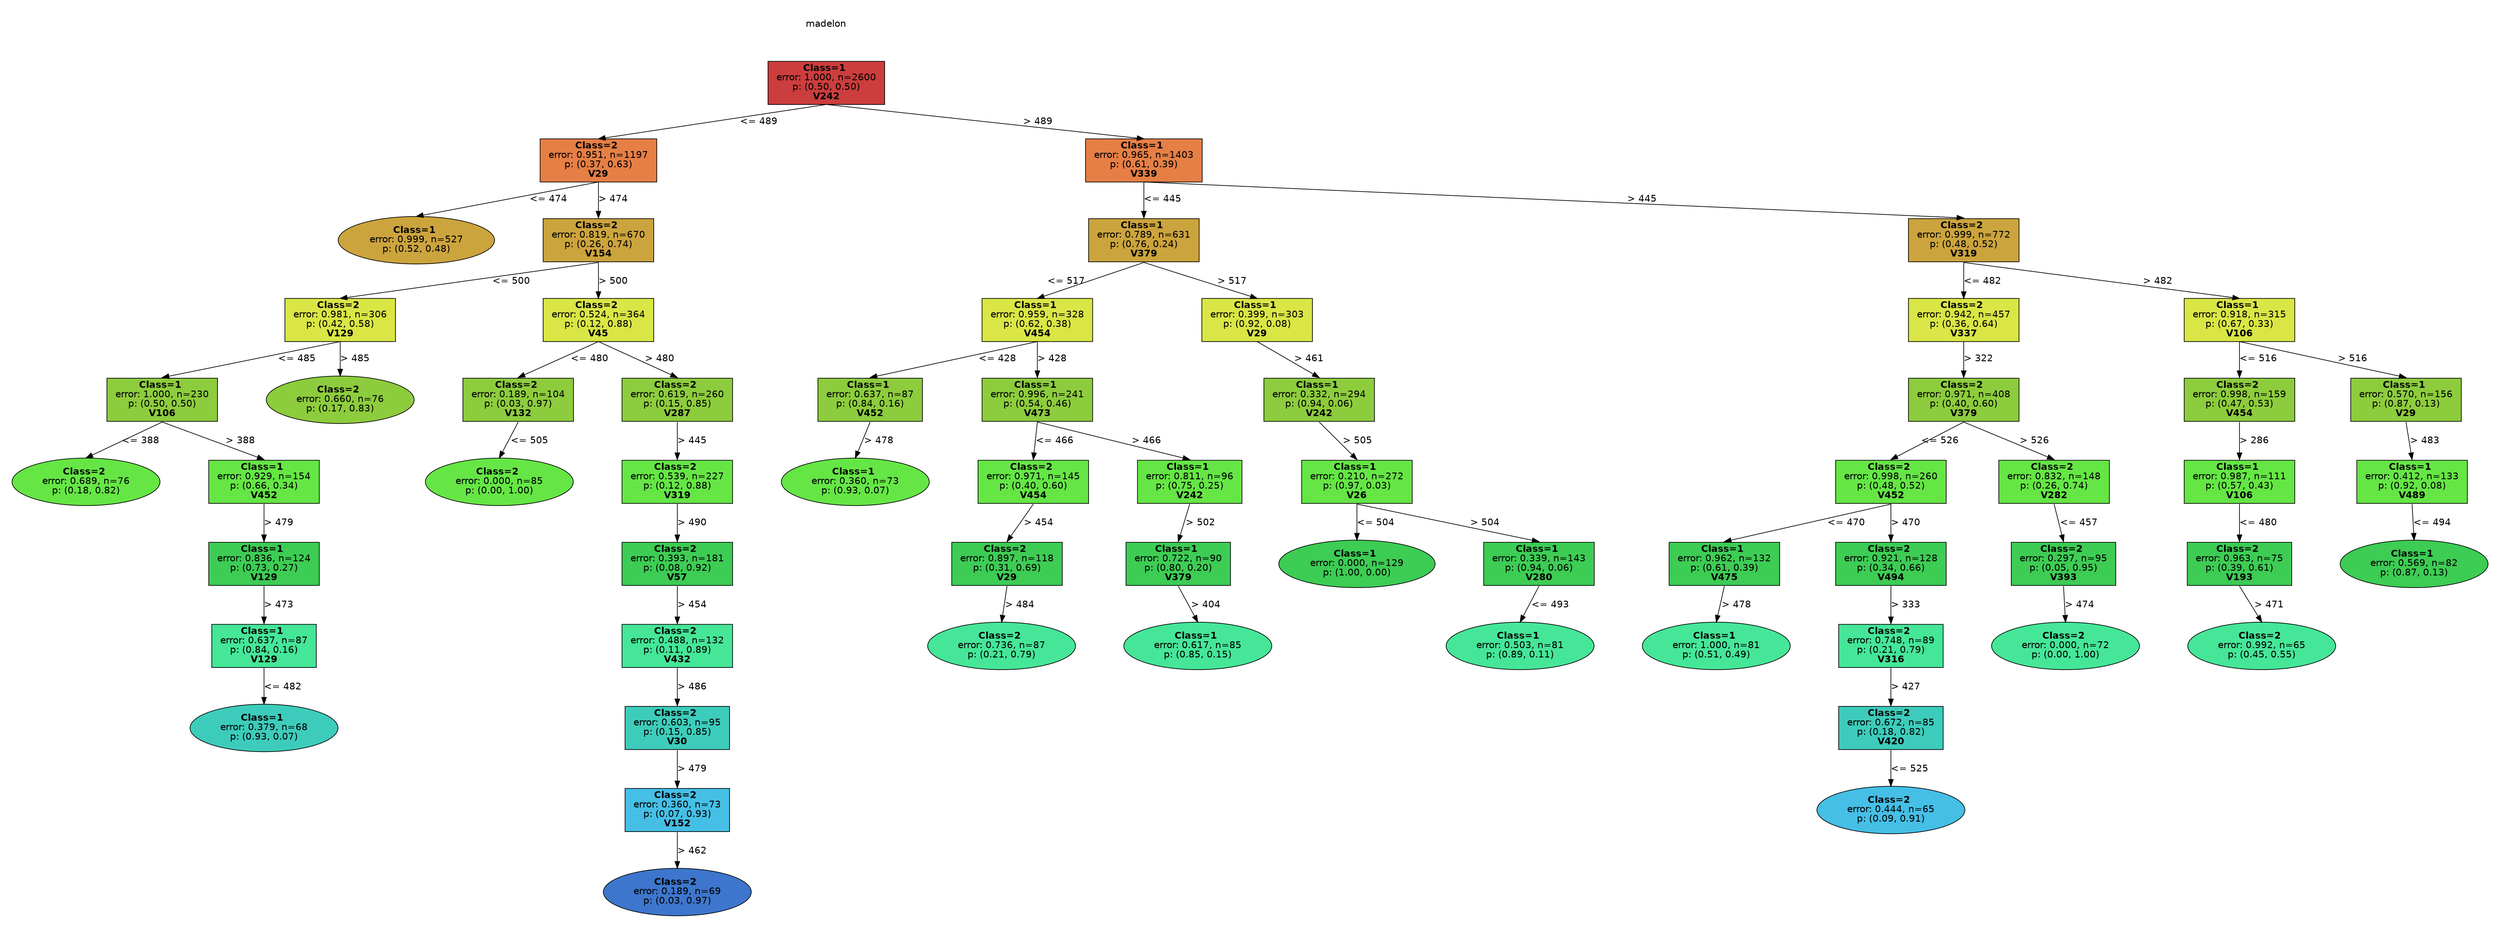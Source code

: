 digraph Tree {
splines=false;
graph [pad=".25", ranksep="0.5", nodesep="1"];
node [shape=rect, style="filled", color="black", fontname="helvetica",fillcolor="white"] ;
edge [fontname="helvetica"] ;
0 [label="madelon", shape=plaintext];
0:s -> 1:n [style=invis];   
1 [label=<<b> Class=1 </b> <br/> error: 1.000, n=2600 <br/> p: (0.50, 0.50) <br/><b>V242</b>>, fillcolor="0.000 0.7 0.800", shape="rect"];
2 [label=<<b> Class=2 </b> <br/> error: 0.951, n=1197 <br/> p: (0.37, 0.63) <br/><b>V29</b>>, fillcolor="0.060 0.7 0.900", shape="rect"];
1:s -> 2:n [label="<= 489"] ;
3 [label=<<b> Class=1 </b> <br/> error: 0.999, n=527 <br/> p: (0.52, 0.48) >, fillcolor="0.120 0.7 0.800", shape="oval"];
2:s -> 3:n [label="<= 474"] ;
4 [label=<<b> Class=2 </b> <br/> error: 0.819, n=670 <br/> p: (0.26, 0.74) <br/><b>V154</b>>, fillcolor="0.120 0.7 0.800", shape="rect"];
2:s -> 4:n [label="> 474"] ;
5 [label=<<b> Class=2 </b> <br/> error: 0.981, n=306 <br/> p: (0.42, 0.58) <br/><b>V129</b>>, fillcolor="0.180 0.7 0.900", shape="rect"];
4:s -> 5:n [label="<= 500"] ;
6 [label=<<b> Class=1 </b> <br/> error: 1.000, n=230 <br/> p: (0.50, 0.50) <br/><b>V106</b>>, fillcolor="0.240 0.7 0.800", shape="rect"];
5:s -> 6:n [label="<= 485"] ;
7 [label=<<b> Class=2 </b> <br/> error: 0.689, n=76 <br/> p: (0.18, 0.82) >, fillcolor="0.300 0.7 0.900", shape="oval"];
6:s -> 7:n [label="<= 388"] ;
8 [label=<<b> Class=1 </b> <br/> error: 0.929, n=154 <br/> p: (0.66, 0.34) <br/><b>V452</b>>, fillcolor="0.300 0.7 0.900", shape="rect"];
6:s -> 8:n [label="> 388"] ;
9 [label=<<b> Class=1 </b> <br/> error: 0.836, n=124 <br/> p: (0.73, 0.27) <br/><b>V129</b>>, fillcolor="0.360 0.7 0.800", shape="rect"];
8:s -> 9:n [label="> 479"] ;
10 [label=<<b> Class=1 </b> <br/> error: 0.637, n=87 <br/> p: (0.84, 0.16) <br/><b>V129</b>>, fillcolor="0.420 0.7 0.900", shape="rect"];
9:s -> 10:n [label="> 473"] ;
11 [label=<<b> Class=1 </b> <br/> error: 0.379, n=68 <br/> p: (0.93, 0.07) >, fillcolor="0.480 0.7 0.800", shape="oval"];
10:s -> 11:n [label="<= 482"] ;
12 [label=<<b> Class=2 </b> <br/> error: 0.660, n=76 <br/> p: (0.17, 0.83) >, fillcolor="0.240 0.7 0.800", shape="oval"];
5:s -> 12:n [label="> 485"] ;
13 [label=<<b> Class=2 </b> <br/> error: 0.524, n=364 <br/> p: (0.12, 0.88) <br/><b>V45</b>>, fillcolor="0.180 0.7 0.900", shape="rect"];
4:s -> 13:n [label="> 500"] ;
14 [label=<<b> Class=2 </b> <br/> error: 0.189, n=104 <br/> p: (0.03, 0.97) <br/><b>V132</b>>, fillcolor="0.240 0.7 0.800", shape="rect"];
13:s -> 14:n [label="<= 480"] ;
15 [label=<<b> Class=2 </b> <br/> error: 0.000, n=85 <br/> p: (0.00, 1.00) >, fillcolor="0.300 0.7 0.900", shape="oval"];
14:s -> 15:n [label="<= 505"] ;
16 [label=<<b> Class=2 </b> <br/> error: 0.619, n=260 <br/> p: (0.15, 0.85) <br/><b>V287</b>>, fillcolor="0.240 0.7 0.800", shape="rect"];
13:s -> 16:n [label="> 480"] ;
17 [label=<<b> Class=2 </b> <br/> error: 0.539, n=227 <br/> p: (0.12, 0.88) <br/><b>V319</b>>, fillcolor="0.300 0.7 0.900", shape="rect"];
16:s -> 17:n [label="> 445"] ;
18 [label=<<b> Class=2 </b> <br/> error: 0.393, n=181 <br/> p: (0.08, 0.92) <br/><b>V57</b>>, fillcolor="0.360 0.7 0.800", shape="rect"];
17:s -> 18:n [label="> 490"] ;
19 [label=<<b> Class=2 </b> <br/> error: 0.488, n=132 <br/> p: (0.11, 0.89) <br/><b>V432</b>>, fillcolor="0.420 0.7 0.900", shape="rect"];
18:s -> 19:n [label="> 454"] ;
20 [label=<<b> Class=2 </b> <br/> error: 0.603, n=95 <br/> p: (0.15, 0.85) <br/><b>V30</b>>, fillcolor="0.480 0.7 0.800", shape="rect"];
19:s -> 20:n [label="> 486"] ;
21 [label=<<b> Class=2 </b> <br/> error: 0.360, n=73 <br/> p: (0.07, 0.93) <br/><b>V152</b>>, fillcolor="0.540 0.7 0.900", shape="rect"];
20:s -> 21:n [label="> 479"] ;
22 [label=<<b> Class=2 </b> <br/> error: 0.189, n=69 <br/> p: (0.03, 0.97) >, fillcolor="0.600 0.7 0.800", shape="oval"];
21:s -> 22:n [label="> 462"] ;
23 [label=<<b> Class=1 </b> <br/> error: 0.965, n=1403 <br/> p: (0.61, 0.39) <br/><b>V339</b>>, fillcolor="0.060 0.7 0.900", shape="rect"];
1:s -> 23:n [label="> 489"] ;
24 [label=<<b> Class=1 </b> <br/> error: 0.789, n=631 <br/> p: (0.76, 0.24) <br/><b>V379</b>>, fillcolor="0.120 0.7 0.800", shape="rect"];
23:s -> 24:n [label="<= 445"] ;
25 [label=<<b> Class=1 </b> <br/> error: 0.959, n=328 <br/> p: (0.62, 0.38) <br/><b>V454</b>>, fillcolor="0.180 0.7 0.900", shape="rect"];
24:s -> 25:n [label="<= 517"] ;
26 [label=<<b> Class=1 </b> <br/> error: 0.637, n=87 <br/> p: (0.84, 0.16) <br/><b>V452</b>>, fillcolor="0.240 0.7 0.800", shape="rect"];
25:s -> 26:n [label="<= 428"] ;
27 [label=<<b> Class=1 </b> <br/> error: 0.360, n=73 <br/> p: (0.93, 0.07) >, fillcolor="0.300 0.7 0.900", shape="oval"];
26:s -> 27:n [label="> 478"] ;
28 [label=<<b> Class=1 </b> <br/> error: 0.996, n=241 <br/> p: (0.54, 0.46) <br/><b>V473</b>>, fillcolor="0.240 0.7 0.800", shape="rect"];
25:s -> 28:n [label="> 428"] ;
29 [label=<<b> Class=2 </b> <br/> error: 0.971, n=145 <br/> p: (0.40, 0.60) <br/><b>V454</b>>, fillcolor="0.300 0.7 0.900", shape="rect"];
28:s -> 29:n [label="<= 466"] ;
30 [label=<<b> Class=2 </b> <br/> error: 0.897, n=118 <br/> p: (0.31, 0.69) <br/><b>V29</b>>, fillcolor="0.360 0.7 0.800", shape="rect"];
29:s -> 30:n [label="> 454"] ;
31 [label=<<b> Class=2 </b> <br/> error: 0.736, n=87 <br/> p: (0.21, 0.79) >, fillcolor="0.420 0.7 0.900", shape="oval"];
30:s -> 31:n [label="> 484"] ;
32 [label=<<b> Class=1 </b> <br/> error: 0.811, n=96 <br/> p: (0.75, 0.25) <br/><b>V242</b>>, fillcolor="0.300 0.7 0.900", shape="rect"];
28:s -> 32:n [label="> 466"] ;
33 [label=<<b> Class=1 </b> <br/> error: 0.722, n=90 <br/> p: (0.80, 0.20) <br/><b>V379</b>>, fillcolor="0.360 0.7 0.800", shape="rect"];
32:s -> 33:n [label="> 502"] ;
34 [label=<<b> Class=1 </b> <br/> error: 0.617, n=85 <br/> p: (0.85, 0.15) >, fillcolor="0.420 0.7 0.900", shape="oval"];
33:s -> 34:n [label="> 404"] ;
35 [label=<<b> Class=1 </b> <br/> error: 0.399, n=303 <br/> p: (0.92, 0.08) <br/><b>V29</b>>, fillcolor="0.180 0.7 0.900", shape="rect"];
24:s -> 35:n [label="> 517"] ;
36 [label=<<b> Class=1 </b> <br/> error: 0.332, n=294 <br/> p: (0.94, 0.06) <br/><b>V242</b>>, fillcolor="0.240 0.7 0.800", shape="rect"];
35:s -> 36:n [label="> 461"] ;
37 [label=<<b> Class=1 </b> <br/> error: 0.210, n=272 <br/> p: (0.97, 0.03) <br/><b>V26</b>>, fillcolor="0.300 0.7 0.900", shape="rect"];
36:s -> 37:n [label="> 505"] ;
38 [label=<<b> Class=1 </b> <br/> error: 0.000, n=129 <br/> p: (1.00, 0.00) >, fillcolor="0.360 0.7 0.800", shape="oval"];
37:s -> 38:n [label="<= 504"] ;
39 [label=<<b> Class=1 </b> <br/> error: 0.339, n=143 <br/> p: (0.94, 0.06) <br/><b>V280</b>>, fillcolor="0.360 0.7 0.800", shape="rect"];
37:s -> 39:n [label="> 504"] ;
40 [label=<<b> Class=1 </b> <br/> error: 0.503, n=81 <br/> p: (0.89, 0.11) >, fillcolor="0.420 0.7 0.900", shape="oval"];
39:s -> 40:n [label="<= 493"] ;
41 [label=<<b> Class=2 </b> <br/> error: 0.999, n=772 <br/> p: (0.48, 0.52) <br/><b>V319</b>>, fillcolor="0.120 0.7 0.800", shape="rect"];
23:s -> 41:n [label="> 445"] ;
42 [label=<<b> Class=2 </b> <br/> error: 0.942, n=457 <br/> p: (0.36, 0.64) <br/><b>V337</b>>, fillcolor="0.180 0.7 0.900", shape="rect"];
41:s -> 42:n [label="<= 482"] ;
43 [label=<<b> Class=2 </b> <br/> error: 0.971, n=408 <br/> p: (0.40, 0.60) <br/><b>V379</b>>, fillcolor="0.240 0.7 0.800", shape="rect"];
42:s -> 43:n [label="> 322"] ;
44 [label=<<b> Class=2 </b> <br/> error: 0.998, n=260 <br/> p: (0.48, 0.52) <br/><b>V452</b>>, fillcolor="0.300 0.7 0.900", shape="rect"];
43:s -> 44:n [label="<= 526"] ;
45 [label=<<b> Class=1 </b> <br/> error: 0.962, n=132 <br/> p: (0.61, 0.39) <br/><b>V475</b>>, fillcolor="0.360 0.7 0.800", shape="rect"];
44:s -> 45:n [label="<= 470"] ;
46 [label=<<b> Class=1 </b> <br/> error: 1.000, n=81 <br/> p: (0.51, 0.49) >, fillcolor="0.420 0.7 0.900", shape="oval"];
45:s -> 46:n [label="> 478"] ;
47 [label=<<b> Class=2 </b> <br/> error: 0.921, n=128 <br/> p: (0.34, 0.66) <br/><b>V494</b>>, fillcolor="0.360 0.7 0.800", shape="rect"];
44:s -> 47:n [label="> 470"] ;
48 [label=<<b> Class=2 </b> <br/> error: 0.748, n=89 <br/> p: (0.21, 0.79) <br/><b>V316</b>>, fillcolor="0.420 0.7 0.900", shape="rect"];
47:s -> 48:n [label="> 333"] ;
49 [label=<<b> Class=2 </b> <br/> error: 0.672, n=85 <br/> p: (0.18, 0.82) <br/><b>V420</b>>, fillcolor="0.480 0.7 0.800", shape="rect"];
48:s -> 49:n [label="> 427"] ;
50 [label=<<b> Class=2 </b> <br/> error: 0.444, n=65 <br/> p: (0.09, 0.91) >, fillcolor="0.540 0.7 0.900", shape="oval"];
49:s -> 50:n [label="<= 525"] ;
51 [label=<<b> Class=2 </b> <br/> error: 0.832, n=148 <br/> p: (0.26, 0.74) <br/><b>V282</b>>, fillcolor="0.300 0.7 0.900", shape="rect"];
43:s -> 51:n [label="> 526"] ;
52 [label=<<b> Class=2 </b> <br/> error: 0.297, n=95 <br/> p: (0.05, 0.95) <br/><b>V393</b>>, fillcolor="0.360 0.7 0.800", shape="rect"];
51:s -> 52:n [label="<= 457"] ;
53 [label=<<b> Class=2 </b> <br/> error: 0.000, n=72 <br/> p: (0.00, 1.00) >, fillcolor="0.420 0.7 0.900", shape="oval"];
52:s -> 53:n [label="> 474"] ;
54 [label=<<b> Class=1 </b> <br/> error: 0.918, n=315 <br/> p: (0.67, 0.33) <br/><b>V106</b>>, fillcolor="0.180 0.7 0.900", shape="rect"];
41:s -> 54:n [label="> 482"] ;
55 [label=<<b> Class=2 </b> <br/> error: 0.998, n=159 <br/> p: (0.47, 0.53) <br/><b>V454</b>>, fillcolor="0.240 0.7 0.800", shape="rect"];
54:s -> 55:n [label="<= 516"] ;
56 [label=<<b> Class=1 </b> <br/> error: 0.987, n=111 <br/> p: (0.57, 0.43) <br/><b>V106</b>>, fillcolor="0.300 0.7 0.900", shape="rect"];
55:s -> 56:n [label="> 286"] ;
57 [label=<<b> Class=2 </b> <br/> error: 0.963, n=75 <br/> p: (0.39, 0.61) <br/><b>V193</b>>, fillcolor="0.360 0.7 0.800", shape="rect"];
56:s -> 57:n [label="<= 480"] ;
58 [label=<<b> Class=2 </b> <br/> error: 0.992, n=65 <br/> p: (0.45, 0.55) >, fillcolor="0.420 0.7 0.900", shape="oval"];
57:s -> 58:n [label="> 471"] ;
59 [label=<<b> Class=1 </b> <br/> error: 0.570, n=156 <br/> p: (0.87, 0.13) <br/><b>V29</b>>, fillcolor="0.240 0.7 0.800", shape="rect"];
54:s -> 59:n [label="> 516"] ;
60 [label=<<b> Class=1 </b> <br/> error: 0.412, n=133 <br/> p: (0.92, 0.08) <br/><b>V489</b>>, fillcolor="0.300 0.7 0.900", shape="rect"];
59:s -> 60:n [label="> 483"] ;
61 [label=<<b> Class=1 </b> <br/> error: 0.569, n=82 <br/> p: (0.87, 0.13) >, fillcolor="0.360 0.7 0.800", shape="oval"];
60:s -> 61:n [label="<= 494"] ;

}